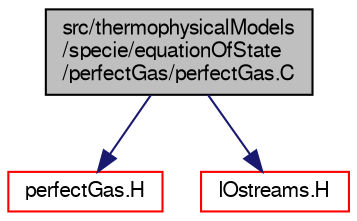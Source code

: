 digraph "src/thermophysicalModels/specie/equationOfState/perfectGas/perfectGas.C"
{
  bgcolor="transparent";
  edge [fontname="FreeSans",fontsize="10",labelfontname="FreeSans",labelfontsize="10"];
  node [fontname="FreeSans",fontsize="10",shape=record];
  Node1 [label="src/thermophysicalModels\l/specie/equationOfState\l/perfectGas/perfectGas.C",height=0.2,width=0.4,color="black", fillcolor="grey75", style="filled" fontcolor="black"];
  Node1 -> Node2 [color="midnightblue",fontsize="10",style="solid",fontname="FreeSans"];
  Node2 [label="perfectGas.H",height=0.2,width=0.4,color="red",URL="$a09803.html"];
  Node1 -> Node3 [color="midnightblue",fontsize="10",style="solid",fontname="FreeSans"];
  Node3 [label="IOstreams.H",height=0.2,width=0.4,color="red",URL="$a07314.html",tooltip="Useful combination of include files which define Sin, Sout and Serr and the use of IO streams general..."];
}
